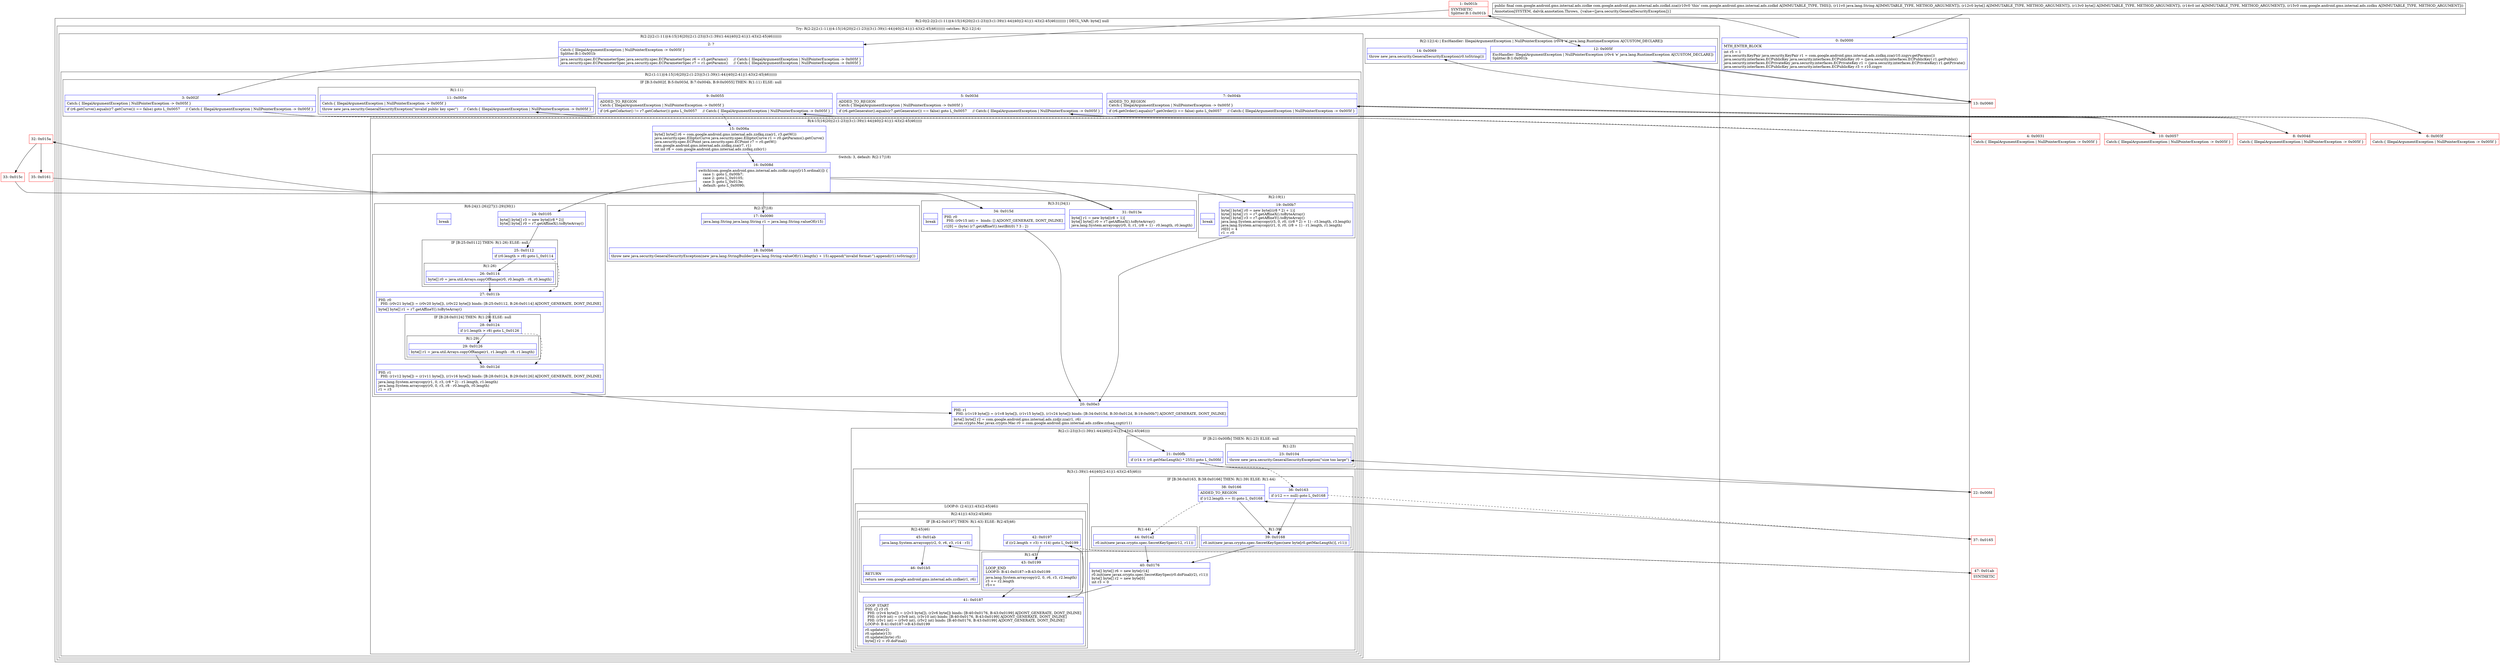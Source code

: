 digraph "CFG forcom.google.android.gms.internal.ads.zzdkd.zza(Ljava\/lang\/String;[B[BILcom\/google\/android\/gms\/internal\/ads\/zzdku;)Lcom\/google\/android\/gms\/internal\/ads\/zzdke;" {
subgraph cluster_Region_1898235635 {
label = "R(2:0|(2:2|(2:(1:11)|(4:15|16|20|(2:(1:23)|(3:(1:39)(1:44)|40|(2:41|(1:43)(2:45|46)))))))) | DECL_VAR: byte[] null\l";
node [shape=record,color=blue];
Node_0 [shape=record,label="{0\:\ 0x0000|MTH_ENTER_BLOCK\l|int r5 = 1\ljava.security.KeyPair java.security.KeyPair r1 = com.google.android.gms.internal.ads.zzdkq.zza(r10.zzgyv.getParams())\ljava.security.interfaces.ECPublicKey java.security.interfaces.ECPublicKey r0 = (java.security.interfaces.ECPublicKey) r1.getPublic()\ljava.security.interfaces.ECPrivateKey java.security.interfaces.ECPrivateKey r1 = (java.security.interfaces.ECPrivateKey) r1.getPrivate()\ljava.security.interfaces.ECPublicKey java.security.interfaces.ECPublicKey r3 = r10.zzgyv\l}"];
subgraph cluster_TryCatchRegion_491623842 {
label = "Try: R(2:2|(2:(1:11)|(4:15|16|20|(2:(1:23)|(3:(1:39)(1:44)|40|(2:41|(1:43)(2:45|46))))))) catches: R(2:12|14)";
node [shape=record,color=blue];
subgraph cluster_Region_730990433 {
label = "R(2:2|(2:(1:11)|(4:15|16|20|(2:(1:23)|(3:(1:39)(1:44)|40|(2:41|(1:43)(2:45|46)))))))";
node [shape=record,color=blue];
Node_2 [shape=record,label="{2\:\ ?|Catch:\{ IllegalArgumentException \| NullPointerException \-\> 0x005f \}\lSplitter:B:1:0x001b\l|java.security.spec.ECParameterSpec java.security.spec.ECParameterSpec r6 = r3.getParams()     \/\/ Catch:\{ IllegalArgumentException \| NullPointerException \-\> 0x005f \}\ljava.security.spec.ECParameterSpec java.security.spec.ECParameterSpec r7 = r1.getParams()     \/\/ Catch:\{ IllegalArgumentException \| NullPointerException \-\> 0x005f \}\l}"];
subgraph cluster_Region_153072608 {
label = "R(2:(1:11)|(4:15|16|20|(2:(1:23)|(3:(1:39)(1:44)|40|(2:41|(1:43)(2:45|46))))))";
node [shape=record,color=blue];
subgraph cluster_IfRegion_1970633376 {
label = "IF [B:3:0x002f, B:5:0x003d, B:7:0x004b, B:9:0x0055] THEN: R(1:11) ELSE: null";
node [shape=record,color=blue];
Node_3 [shape=record,label="{3\:\ 0x002f|Catch:\{ IllegalArgumentException \| NullPointerException \-\> 0x005f \}\l|if (r6.getCurve().equals(r7.getCurve()) == false) goto L_0x0057     \/\/ Catch:\{ IllegalArgumentException \| NullPointerException \-\> 0x005f \}\l}"];
Node_5 [shape=record,label="{5\:\ 0x003d|ADDED_TO_REGION\lCatch:\{ IllegalArgumentException \| NullPointerException \-\> 0x005f \}\l|if (r6.getGenerator().equals(r7.getGenerator()) == false) goto L_0x0057     \/\/ Catch:\{ IllegalArgumentException \| NullPointerException \-\> 0x005f \}\l}"];
Node_7 [shape=record,label="{7\:\ 0x004b|ADDED_TO_REGION\lCatch:\{ IllegalArgumentException \| NullPointerException \-\> 0x005f \}\l|if (r6.getOrder().equals(r7.getOrder()) == false) goto L_0x0057     \/\/ Catch:\{ IllegalArgumentException \| NullPointerException \-\> 0x005f \}\l}"];
Node_9 [shape=record,label="{9\:\ 0x0055|ADDED_TO_REGION\lCatch:\{ IllegalArgumentException \| NullPointerException \-\> 0x005f \}\l|if (r6.getCofactor() != r7.getCofactor()) goto L_0x0057     \/\/ Catch:\{ IllegalArgumentException \| NullPointerException \-\> 0x005f \}\l}"];
subgraph cluster_Region_2019608911 {
label = "R(1:11)";
node [shape=record,color=blue];
Node_11 [shape=record,label="{11\:\ 0x005e|Catch:\{ IllegalArgumentException \| NullPointerException \-\> 0x005f \}\l|throw new java.security.GeneralSecurityException(\"invalid public key spec\")     \/\/ Catch:\{ IllegalArgumentException \| NullPointerException \-\> 0x005f \}\l}"];
}
}
subgraph cluster_Region_2094421334 {
label = "R(4:15|16|20|(2:(1:23)|(3:(1:39)(1:44)|40|(2:41|(1:43)(2:45|46)))))";
node [shape=record,color=blue];
Node_15 [shape=record,label="{15\:\ 0x006a|byte[] byte[] r6 = com.google.android.gms.internal.ads.zzdkq.zza(r1, r3.getW())\ljava.security.spec.EllipticCurve java.security.spec.EllipticCurve r1 = r0.getParams().getCurve()\ljava.security.spec.ECPoint java.security.spec.ECPoint r7 = r0.getW()\lcom.google.android.gms.internal.ads.zzdkq.zza(r7, r1)\lint int r8 = com.google.android.gms.internal.ads.zzdkq.zzb(r1)\l}"];
subgraph cluster_SwitchRegion_210616616 {
label = "Switch: 3, default: R(2:17|18)";
node [shape=record,color=blue];
Node_16 [shape=record,label="{16\:\ 0x008d|switch(com.google.android.gms.internal.ads.zzdkr.zzgzy[r15.ordinal()]) \{\l    case 1: goto L_0x00b7;\l    case 2: goto L_0x0105;\l    case 3: goto L_0x013e;\l    default: goto L_0x0090;\l\}\l}"];
subgraph cluster_Region_943904411 {
label = "R(2:19|1)";
node [shape=record,color=blue];
Node_19 [shape=record,label="{19\:\ 0x00b7|byte[] byte[] r0 = new byte[((r8 * 2) + 1)]\lbyte[] byte[] r1 = r7.getAffineX().toByteArray()\lbyte[] byte[] r3 = r7.getAffineY().toByteArray()\ljava.lang.System.arraycopy(r3, 0, r0, ((r8 * 2) + 1) \- r3.length, r3.length)\ljava.lang.System.arraycopy(r1, 0, r0, (r8 + 1) \- r1.length, r1.length)\lr0[0] = 4\lr1 = r0\l}"];
Node_InsnContainer_2099033502 [shape=record,label="{|break\l}"];
}
subgraph cluster_Region_1987069984 {
label = "R(6:24|(1:26)|27|(1:29)|30|1)";
node [shape=record,color=blue];
Node_24 [shape=record,label="{24\:\ 0x0105|byte[] byte[] r3 = new byte[(r8 * 2)]\lbyte[] byte[] r0 = r7.getAffineX().toByteArray()\l}"];
subgraph cluster_IfRegion_329004006 {
label = "IF [B:25:0x0112] THEN: R(1:26) ELSE: null";
node [shape=record,color=blue];
Node_25 [shape=record,label="{25\:\ 0x0112|if (r0.length \> r8) goto L_0x0114\l}"];
subgraph cluster_Region_1027922176 {
label = "R(1:26)";
node [shape=record,color=blue];
Node_26 [shape=record,label="{26\:\ 0x0114|byte[] r0 = java.util.Arrays.copyOfRange(r0, r0.length \- r8, r0.length)\l}"];
}
}
Node_27 [shape=record,label="{27\:\ 0x011b|PHI: r0 \l  PHI: (r0v21 byte[]) = (r0v20 byte[]), (r0v22 byte[]) binds: [B:25:0x0112, B:26:0x0114] A[DONT_GENERATE, DONT_INLINE]\l|byte[] byte[] r1 = r7.getAffineY().toByteArray()\l}"];
subgraph cluster_IfRegion_1233237952 {
label = "IF [B:28:0x0124] THEN: R(1:29) ELSE: null";
node [shape=record,color=blue];
Node_28 [shape=record,label="{28\:\ 0x0124|if (r1.length \> r8) goto L_0x0126\l}"];
subgraph cluster_Region_322812048 {
label = "R(1:29)";
node [shape=record,color=blue];
Node_29 [shape=record,label="{29\:\ 0x0126|byte[] r1 = java.util.Arrays.copyOfRange(r1, r1.length \- r8, r1.length)\l}"];
}
}
Node_30 [shape=record,label="{30\:\ 0x012d|PHI: r1 \l  PHI: (r1v12 byte[]) = (r1v11 byte[]), (r1v16 byte[]) binds: [B:28:0x0124, B:29:0x0126] A[DONT_GENERATE, DONT_INLINE]\l|java.lang.System.arraycopy(r1, 0, r3, (r8 * 2) \- r1.length, r1.length)\ljava.lang.System.arraycopy(r0, 0, r3, r8 \- r0.length, r0.length)\lr1 = r3\l}"];
Node_InsnContainer_166238574 [shape=record,label="{|break\l}"];
}
subgraph cluster_Region_1306714240 {
label = "R(3:31|34|1)";
node [shape=record,color=blue];
Node_31 [shape=record,label="{31\:\ 0x013e|byte[] r1 = new byte[(r8 + 1)]\lbyte[] byte[] r0 = r7.getAffineX().toByteArray()\ljava.lang.System.arraycopy(r0, 0, r1, (r8 + 1) \- r0.length, r0.length)\l}"];
Node_34 [shape=record,label="{34\:\ 0x015d|PHI: r0 \l  PHI: (r0v15 int) =  binds: [] A[DONT_GENERATE, DONT_INLINE]\l|r1[0] = (byte) (r7.getAffineY().testBit(0) ? 3 : 2)\l}"];
Node_InsnContainer_2008814509 [shape=record,label="{|break\l}"];
}
subgraph cluster_Region_1558556009 {
label = "R(2:17|18)";
node [shape=record,color=blue];
Node_17 [shape=record,label="{17\:\ 0x0090|java.lang.String java.lang.String r1 = java.lang.String.valueOf(r15)\l}"];
Node_18 [shape=record,label="{18\:\ 0x00b6|throw new java.security.GeneralSecurityException(new java.lang.StringBuilder(java.lang.String.valueOf(r1).length() + 15).append(\"invalid format:\").append(r1).toString())\l}"];
}
}
Node_20 [shape=record,label="{20\:\ 0x00e3|PHI: r1 \l  PHI: (r1v19 byte[]) = (r1v8 byte[]), (r1v15 byte[]), (r1v24 byte[]) binds: [B:34:0x015d, B:30:0x012d, B:19:0x00b7] A[DONT_GENERATE, DONT_INLINE]\l|byte[] byte[] r2 = com.google.android.gms.internal.ads.zzdjr.zza(r1, r6)\ljavax.crypto.Mac javax.crypto.Mac r0 = com.google.android.gms.internal.ads.zzdkw.zzhaq.zzgt(r11)\l}"];
subgraph cluster_Region_366610675 {
label = "R(2:(1:23)|(3:(1:39)(1:44)|40|(2:41|(1:43)(2:45|46))))";
node [shape=record,color=blue];
subgraph cluster_IfRegion_2052842466 {
label = "IF [B:21:0x00fb] THEN: R(1:23) ELSE: null";
node [shape=record,color=blue];
Node_21 [shape=record,label="{21\:\ 0x00fb|if (r14 \> (r0.getMacLength() * 255)) goto L_0x00fd\l}"];
subgraph cluster_Region_225640339 {
label = "R(1:23)";
node [shape=record,color=blue];
Node_23 [shape=record,label="{23\:\ 0x0104|throw new java.security.GeneralSecurityException(\"size too large\")\l}"];
}
}
subgraph cluster_Region_1632418322 {
label = "R(3:(1:39)(1:44)|40|(2:41|(1:43)(2:45|46)))";
node [shape=record,color=blue];
subgraph cluster_IfRegion_1083978938 {
label = "IF [B:36:0x0163, B:38:0x0166] THEN: R(1:39) ELSE: R(1:44)";
node [shape=record,color=blue];
Node_36 [shape=record,label="{36\:\ 0x0163|if (r12 == null) goto L_0x0168\l}"];
Node_38 [shape=record,label="{38\:\ 0x0166|ADDED_TO_REGION\l|if (r12.length == 0) goto L_0x0168\l}"];
subgraph cluster_Region_1042314462 {
label = "R(1:39)";
node [shape=record,color=blue];
Node_39 [shape=record,label="{39\:\ 0x0168|r0.init(new javax.crypto.spec.SecretKeySpec(new byte[r0.getMacLength()], r11))\l}"];
}
subgraph cluster_Region_1076339378 {
label = "R(1:44)";
node [shape=record,color=blue];
Node_44 [shape=record,label="{44\:\ 0x01a2|r0.init(new javax.crypto.spec.SecretKeySpec(r12, r11))\l}"];
}
}
Node_40 [shape=record,label="{40\:\ 0x0176|byte[] byte[] r6 = new byte[r14]\lr0.init(new javax.crypto.spec.SecretKeySpec(r0.doFinal(r2), r11))\lbyte[] byte[] r2 = new byte[0]\lint r3 = 0\l}"];
subgraph cluster_LoopRegion_1470789247 {
label = "LOOP:0: (2:41|(1:43)(2:45|46))";
node [shape=record,color=blue];
subgraph cluster_Region_150515789 {
label = "R(2:41|(1:43)(2:45|46))";
node [shape=record,color=blue];
Node_41 [shape=record,label="{41\:\ 0x0187|LOOP_START\lPHI: r2 r3 r5 \l  PHI: (r2v4 byte[]) = (r2v3 byte[]), (r2v6 byte[]) binds: [B:40:0x0176, B:43:0x0199] A[DONT_GENERATE, DONT_INLINE]\l  PHI: (r3v9 int) = (r3v8 int), (r3v10 int) binds: [B:40:0x0176, B:43:0x0199] A[DONT_GENERATE, DONT_INLINE]\l  PHI: (r5v1 int) = (r5v0 int), (r5v2 int) binds: [B:40:0x0176, B:43:0x0199] A[DONT_GENERATE, DONT_INLINE]\lLOOP:0: B:41:0x0187\-\>B:43:0x0199\l|r0.update(r2)\lr0.update(r13)\lr0.update((byte) r5)\lbyte[] r2 = r0.doFinal()\l}"];
subgraph cluster_IfRegion_1641980680 {
label = "IF [B:42:0x0197] THEN: R(1:43) ELSE: R(2:45|46)";
node [shape=record,color=blue];
Node_42 [shape=record,label="{42\:\ 0x0197|if ((r2.length + r3) \< r14) goto L_0x0199\l}"];
subgraph cluster_Region_1815495138 {
label = "R(1:43)";
node [shape=record,color=blue];
Node_43 [shape=record,label="{43\:\ 0x0199|LOOP_END\lLOOP:0: B:41:0x0187\-\>B:43:0x0199\l|java.lang.System.arraycopy(r2, 0, r6, r3, r2.length)\lr3 += r2.length\lr5++\l}"];
}
subgraph cluster_Region_1153375374 {
label = "R(2:45|46)";
node [shape=record,color=blue];
Node_45 [shape=record,label="{45\:\ 0x01ab|java.lang.System.arraycopy(r2, 0, r6, r3, r14 \- r3)\l}"];
Node_46 [shape=record,label="{46\:\ 0x01b5|RETURN\l|return new com.google.android.gms.internal.ads.zzdke(r1, r6)\l}"];
}
}
}
}
}
}
}
}
}
subgraph cluster_Region_317874665 {
label = "R(2:12|14) | ExcHandler: IllegalArgumentException \| NullPointerException (r0v4 'e' java.lang.RuntimeException A[CUSTOM_DECLARE])\l";
node [shape=record,color=blue];
Node_12 [shape=record,label="{12\:\ 0x005f|ExcHandler: IllegalArgumentException \| NullPointerException (r0v4 'e' java.lang.RuntimeException A[CUSTOM_DECLARE])\lSplitter:B:1:0x001b\l}"];
Node_14 [shape=record,label="{14\:\ 0x0069|throw new java.security.GeneralSecurityException(r0.toString())\l}"];
}
}
}
subgraph cluster_Region_317874665 {
label = "R(2:12|14) | ExcHandler: IllegalArgumentException \| NullPointerException (r0v4 'e' java.lang.RuntimeException A[CUSTOM_DECLARE])\l";
node [shape=record,color=blue];
Node_12 [shape=record,label="{12\:\ 0x005f|ExcHandler: IllegalArgumentException \| NullPointerException (r0v4 'e' java.lang.RuntimeException A[CUSTOM_DECLARE])\lSplitter:B:1:0x001b\l}"];
Node_14 [shape=record,label="{14\:\ 0x0069|throw new java.security.GeneralSecurityException(r0.toString())\l}"];
}
Node_1 [shape=record,color=red,label="{1\:\ 0x001b|SYNTHETIC\lSplitter:B:1:0x001b\l}"];
Node_4 [shape=record,color=red,label="{4\:\ 0x0031|Catch:\{ IllegalArgumentException \| NullPointerException \-\> 0x005f \}\l}"];
Node_6 [shape=record,color=red,label="{6\:\ 0x003f|Catch:\{ IllegalArgumentException \| NullPointerException \-\> 0x005f \}\l}"];
Node_8 [shape=record,color=red,label="{8\:\ 0x004d|Catch:\{ IllegalArgumentException \| NullPointerException \-\> 0x005f \}\l}"];
Node_10 [shape=record,color=red,label="{10\:\ 0x0057|Catch:\{ IllegalArgumentException \| NullPointerException \-\> 0x005f \}\l}"];
Node_13 [shape=record,color=red,label="{13\:\ 0x0060}"];
Node_22 [shape=record,color=red,label="{22\:\ 0x00fd}"];
Node_32 [shape=record,color=red,label="{32\:\ 0x015a}"];
Node_33 [shape=record,color=red,label="{33\:\ 0x015c}"];
Node_35 [shape=record,color=red,label="{35\:\ 0x0161}"];
Node_37 [shape=record,color=red,label="{37\:\ 0x0165}"];
Node_47 [shape=record,color=red,label="{47\:\ 0x01ab|SYNTHETIC\l}"];
MethodNode[shape=record,label="{public final com.google.android.gms.internal.ads.zzdke com.google.android.gms.internal.ads.zzdkd.zza((r10v0 'this' com.google.android.gms.internal.ads.zzdkd A[IMMUTABLE_TYPE, THIS]), (r11v0 java.lang.String A[IMMUTABLE_TYPE, METHOD_ARGUMENT]), (r12v0 byte[] A[IMMUTABLE_TYPE, METHOD_ARGUMENT]), (r13v0 byte[] A[IMMUTABLE_TYPE, METHOD_ARGUMENT]), (r14v0 int A[IMMUTABLE_TYPE, METHOD_ARGUMENT]), (r15v0 com.google.android.gms.internal.ads.zzdku A[IMMUTABLE_TYPE, METHOD_ARGUMENT]))  | Annotation[SYSTEM, dalvik.annotation.Throws, \{value=[java.security.GeneralSecurityException]\}]\l}"];
MethodNode -> Node_0;
Node_0 -> Node_1;
Node_2 -> Node_3;
Node_3 -> Node_4[style=dashed];
Node_3 -> Node_10;
Node_5 -> Node_6[style=dashed];
Node_5 -> Node_10;
Node_7 -> Node_8[style=dashed];
Node_7 -> Node_10;
Node_9 -> Node_10;
Node_9 -> Node_15[style=dashed];
Node_15 -> Node_16;
Node_16 -> Node_17;
Node_16 -> Node_19;
Node_16 -> Node_24;
Node_16 -> Node_31;
Node_19 -> Node_20;
Node_24 -> Node_25;
Node_25 -> Node_26;
Node_25 -> Node_27[style=dashed];
Node_26 -> Node_27;
Node_27 -> Node_28;
Node_28 -> Node_29;
Node_28 -> Node_30[style=dashed];
Node_29 -> Node_30;
Node_30 -> Node_20;
Node_31 -> Node_32;
Node_34 -> Node_20;
Node_17 -> Node_18;
Node_20 -> Node_21;
Node_21 -> Node_22;
Node_21 -> Node_36[style=dashed];
Node_36 -> Node_37[style=dashed];
Node_36 -> Node_39;
Node_38 -> Node_39;
Node_38 -> Node_44[style=dashed];
Node_39 -> Node_40;
Node_44 -> Node_40;
Node_40 -> Node_41;
Node_41 -> Node_42;
Node_42 -> Node_43;
Node_42 -> Node_47[style=dashed];
Node_43 -> Node_41;
Node_45 -> Node_46;
Node_12 -> Node_13;
Node_12 -> Node_13;
Node_1 -> Node_2;
Node_1 -> Node_12;
Node_4 -> Node_5;
Node_6 -> Node_7;
Node_8 -> Node_9;
Node_10 -> Node_11;
Node_13 -> Node_14;
Node_22 -> Node_23;
Node_32 -> Node_33;
Node_32 -> Node_35;
Node_33 -> Node_34;
Node_35 -> Node_34;
Node_37 -> Node_38;
Node_47 -> Node_45;
}

